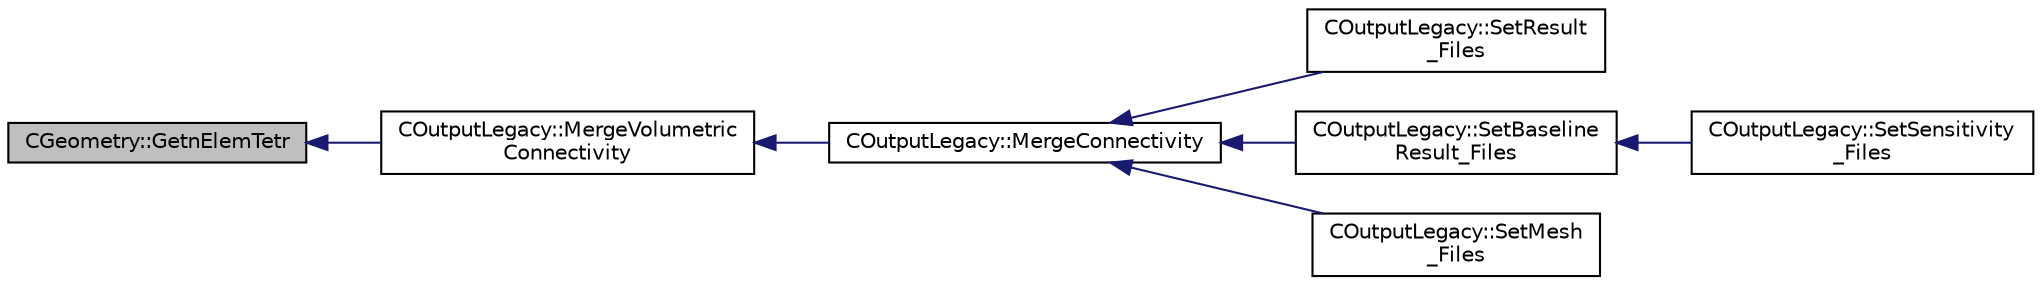 digraph "CGeometry::GetnElemTetr"
{
  edge [fontname="Helvetica",fontsize="10",labelfontname="Helvetica",labelfontsize="10"];
  node [fontname="Helvetica",fontsize="10",shape=record];
  rankdir="LR";
  Node1041 [label="CGeometry::GetnElemTetr",height=0.2,width=0.4,color="black", fillcolor="grey75", style="filled", fontcolor="black"];
  Node1041 -> Node1042 [dir="back",color="midnightblue",fontsize="10",style="solid",fontname="Helvetica"];
  Node1042 [label="COutputLegacy::MergeVolumetric\lConnectivity",height=0.2,width=0.4,color="black", fillcolor="white", style="filled",URL="$class_c_output_legacy.html#a39d17bdf99d1d93c84834a4f04527c84",tooltip="Merge the connectivity for a single element type from all processors. "];
  Node1042 -> Node1043 [dir="back",color="midnightblue",fontsize="10",style="solid",fontname="Helvetica"];
  Node1043 [label="COutputLegacy::MergeConnectivity",height=0.2,width=0.4,color="black", fillcolor="white", style="filled",URL="$class_c_output_legacy.html#a1fca7d82115b30a586f40c1d8bdc94d3",tooltip="Merge the geometry into a data structure used for output file writing. "];
  Node1043 -> Node1044 [dir="back",color="midnightblue",fontsize="10",style="solid",fontname="Helvetica"];
  Node1044 [label="COutputLegacy::SetResult\l_Files",height=0.2,width=0.4,color="black", fillcolor="white", style="filled",URL="$class_c_output_legacy.html#aa817439538e8cf82f82acbfa0bf7e735",tooltip="Writes and organizes the all the output files, except the history one, for serial computations..."];
  Node1043 -> Node1045 [dir="back",color="midnightblue",fontsize="10",style="solid",fontname="Helvetica"];
  Node1045 [label="COutputLegacy::SetBaseline\lResult_Files",height=0.2,width=0.4,color="black", fillcolor="white", style="filled",URL="$class_c_output_legacy.html#aa494f988736bb5a657fcaf9b8e0c2e85",tooltip="Writes and organizes the all the output files, except the history one, for serial computations..."];
  Node1045 -> Node1046 [dir="back",color="midnightblue",fontsize="10",style="solid",fontname="Helvetica"];
  Node1046 [label="COutputLegacy::SetSensitivity\l_Files",height=0.2,width=0.4,color="black", fillcolor="white", style="filled",URL="$class_c_output_legacy.html#ab6d1b1d7a16dc1538914c2ca98e2fea7",tooltip="Write the sensitivity (including mesh sensitivity) computed with the discrete adjoint method on the s..."];
  Node1043 -> Node1047 [dir="back",color="midnightblue",fontsize="10",style="solid",fontname="Helvetica"];
  Node1047 [label="COutputLegacy::SetMesh\l_Files",height=0.2,width=0.4,color="black", fillcolor="white", style="filled",URL="$class_c_output_legacy.html#a9301e0b2ff5e38a8337127ce74c49ac8",tooltip="Writes and organizes the all the output files, except the history one, for serial computations..."];
}
